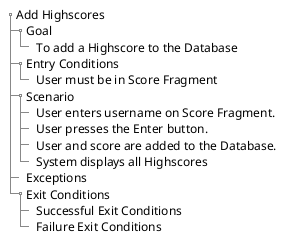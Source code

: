@startuml
salt
{
{T
  +Add Highscores
  ++Goal
  +++To add a Highscore to the Database
  ++Entry Conditions
  +++User must be in Score Fragment
  ++Scenario
  +++User enters username on Score Fragment.
  +++User presses the Enter button.
  +++User and score are added to the Database.
  +++System displays all Highscores
  ++Exceptions
  ++Exit Conditions
  +++Successful Exit Conditions
  +++Failure Exit Conditions
}
}
@enduml